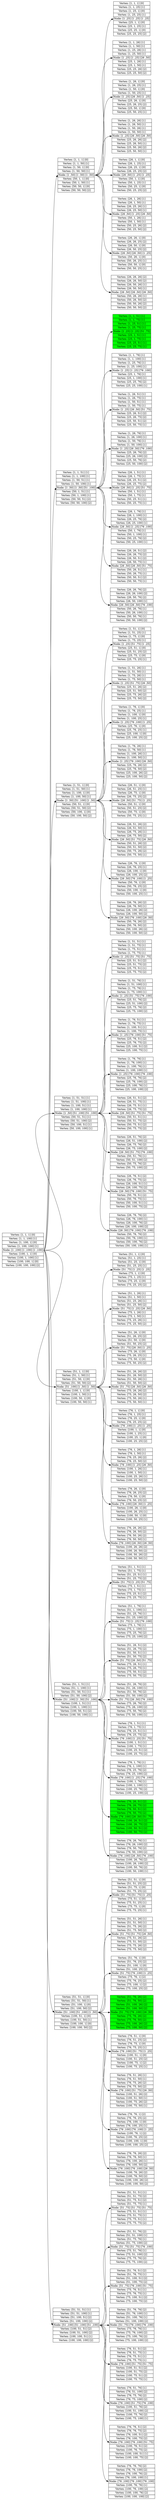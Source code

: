 digraph G
{
	node [shape = none];
	rankdir = LR;
	node0
	[
		label = <<table border="0" cellspacing="0">
			       <tr><td port="port0"  border="1" >Vertex: [1, 1, 1] [0]</td></tr>
			       <tr><td port="port1"  border="1" >Vertex: [1, 1, 100] [1]</td></tr>
			       <tr><td port="port2"  border="1" >Vertex: [1, 100, 1] [0]</td></tr>
			       <tr><td port="port3"  border="1" >Vertex: [1, 100, 100] [1]</td></tr>
			       <tr><td port="port4"  border="1" >Node: [1 ,100] [1 ,100] [1 ,100]</td></tr>
			       <tr><td port="port5"  border="1" >Vertex: [100, 1, 1] [0]</td></tr>
			       <tr><td port="port6"  border="1" >Vertex: [100, 1, 100] [1]</td></tr>
			       <tr><td port="port7"  border="1" >Vertex: [100, 100, 1] [0]</td></tr>
			       <tr><td port="port8"  border="1" >Vertex: [100, 100, 100] [2]</td></tr>
	        </table>>
	]
	node1
	[
		label = <<table border="0" cellspacing="0">
			       <tr><td port="port0"  border="1" >Vertex: [1, 1, 1] [0]</td></tr>
			       <tr><td port="port1"  border="1" >Vertex: [1, 1, 50] [1]</td></tr>
			       <tr><td port="port2"  border="1" >Vertex: [1, 50, 1] [0]</td></tr>
			       <tr><td port="port3"  border="1" >Vertex: [1, 50, 50] [1]</td></tr>
			       <tr><td port="port4"  border="1" >Node: [1 ,50] [1 ,50] [1 ,50]</td></tr>
			       <tr><td port="port5"  border="1" >Vertex: [50, 1, 1] [0]</td></tr>
			       <tr><td port="port6"  border="1" >Vertex: [50, 1, 50] [1]</td></tr>
			       <tr><td port="port7"  border="1" >Vertex: [50, 50, 1] [0]</td></tr>
			       <tr><td port="port8"  border="1" >Vertex: [50, 50, 50] [2]</td></tr>
	        </table>>
	]
	node0:port4 -> node1:port4
	node2
	[
		label = <<table border="0" cellspacing="0">
			       <tr><td port="port0"  border="1" >Vertex: [1, 1, 1] [0]</td></tr>
			       <tr><td port="port1"  border="1" >Vertex: [1, 1, 25] [1]</td></tr>
			       <tr><td port="port2"  border="1" >Vertex: [1, 25, 1] [0]</td></tr>
			       <tr><td port="port3"  border="1" >Vertex: [1, 25, 25] [1]</td></tr>
			       <tr><td port="port4"  border="1" >Node: [1 ,25] [1 ,25] [1 ,25]</td></tr>
			       <tr><td port="port5"  border="1" >Vertex: [25, 1, 1] [0]</td></tr>
			       <tr><td port="port6"  border="1" >Vertex: [25, 1, 25] [1]</td></tr>
			       <tr><td port="port7"  border="1" >Vertex: [25, 25, 1] [0]</td></tr>
			       <tr><td port="port8"  border="1" >Vertex: [25, 25, 25] [2]</td></tr>
	        </table>>
	]
	node1:port4 -> node2:port4
	node3
	[
		label = <<table border="0" cellspacing="0">
			       <tr><td port="port0"  border="1" >Vertex: [1, 1, 26] [1]</td></tr>
			       <tr><td port="port1"  border="1" >Vertex: [1, 1, 50] [1]</td></tr>
			       <tr><td port="port2"  border="1" >Vertex: [1, 25, 26] [1]</td></tr>
			       <tr><td port="port3"  border="1" >Vertex: [1, 25, 50] [1]</td></tr>
			       <tr><td port="port4"  border="1" >Node: [1 ,25] [1 ,25] [26 ,50]</td></tr>
			       <tr><td port="port5"  border="1" >Vertex: [25, 1, 26] [1]</td></tr>
			       <tr><td port="port6"  border="1" >Vertex: [25, 1, 50] [1]</td></tr>
			       <tr><td port="port7"  border="1" >Vertex: [25, 25, 26] [2]</td></tr>
			       <tr><td port="port8"  border="1" >Vertex: [25, 25, 50] [2]</td></tr>
	        </table>>
	]
	node1:port4 -> node3:port4
	node4
	[
		label = <<table border="0" cellspacing="0">
			       <tr><td port="port0"  border="1" >Vertex: [1, 26, 1] [0]</td></tr>
			       <tr><td port="port1"  border="1" >Vertex: [1, 26, 25] [1]</td></tr>
			       <tr><td port="port2"  border="1" >Vertex: [1, 50, 1] [0]</td></tr>
			       <tr><td port="port3"  border="1" >Vertex: [1, 50, 25] [1]</td></tr>
			       <tr><td port="port4"  border="1" >Node: [1 ,25] [26 ,50] [1 ,25]</td></tr>
			       <tr><td port="port5"  border="1" >Vertex: [25, 26, 1] [0]</td></tr>
			       <tr><td port="port6"  border="1" >Vertex: [25, 26, 25] [2]</td></tr>
			       <tr><td port="port7"  border="1" >Vertex: [25, 50, 1] [0]</td></tr>
			       <tr><td port="port8"  border="1" >Vertex: [25, 50, 25] [1]</td></tr>
	        </table>>
	]
	node1:port4 -> node4:port4
	node5
	[
		label = <<table border="0" cellspacing="0">
			       <tr><td port="port0"  border="1" >Vertex: [1, 26, 26] [1]</td></tr>
			       <tr><td port="port1"  border="1" >Vertex: [1, 26, 50] [1]</td></tr>
			       <tr><td port="port2"  border="1" >Vertex: [1, 50, 26] [1]</td></tr>
			       <tr><td port="port3"  border="1" >Vertex: [1, 50, 50] [1]</td></tr>
			       <tr><td port="port4"  border="1" >Node: [1 ,25] [26 ,50] [26 ,50]</td></tr>
			       <tr><td port="port5"  border="1" >Vertex: [25, 26, 26] [2]</td></tr>
			       <tr><td port="port6"  border="1" >Vertex: [25, 26, 50] [1]</td></tr>
			       <tr><td port="port7"  border="1" >Vertex: [25, 50, 26] [2]</td></tr>
			       <tr><td port="port8"  border="1" >Vertex: [25, 50, 50] [1]</td></tr>
	        </table>>
	]
	node1:port4 -> node5:port4
	node6
	[
		label = <<table border="0" cellspacing="0">
			       <tr><td port="port0"  border="1" >Vertex: [26, 1, 1] [0]</td></tr>
			       <tr><td port="port1"  border="1" >Vertex: [26, 1, 25] [1]</td></tr>
			       <tr><td port="port2"  border="1" >Vertex: [26, 25, 1] [0]</td></tr>
			       <tr><td port="port3"  border="1" >Vertex: [26, 25, 25] [2]</td></tr>
			       <tr><td port="port4"  border="1" >Node: [26 ,50] [1 ,25] [1 ,25]</td></tr>
			       <tr><td port="port5"  border="1" >Vertex: [50, 1, 1] [0]</td></tr>
			       <tr><td port="port6"  border="1" >Vertex: [50, 1, 25] [1]</td></tr>
			       <tr><td port="port7"  border="1" >Vertex: [50, 25, 1] [0]</td></tr>
			       <tr><td port="port8"  border="1" >Vertex: [50, 25, 25] [2]</td></tr>
	        </table>>
	]
	node1:port4 -> node6:port4
	node7
	[
		label = <<table border="0" cellspacing="0">
			       <tr><td port="port0"  border="1" >Vertex: [26, 1, 26] [1]</td></tr>
			       <tr><td port="port1"  border="1" >Vertex: [26, 1, 50] [1]</td></tr>
			       <tr><td port="port2"  border="1" >Vertex: [26, 25, 26] [1]</td></tr>
			       <tr><td port="port3"  border="1" >Vertex: [26, 25, 50] [1]</td></tr>
			       <tr><td port="port4"  border="1" >Node: [26 ,50] [1 ,25] [26 ,50]</td></tr>
			       <tr><td port="port5"  border="1" >Vertex: [50, 1, 26] [1]</td></tr>
			       <tr><td port="port6"  border="1" >Vertex: [50, 1, 50] [1]</td></tr>
			       <tr><td port="port7"  border="1" >Vertex: [50, 25, 26] [2]</td></tr>
			       <tr><td port="port8"  border="1" >Vertex: [50, 25, 50] [2]</td></tr>
	        </table>>
	]
	node1:port4 -> node7:port4
	node8
	[
		label = <<table border="0" cellspacing="0">
			       <tr><td port="port0"  border="1" >Vertex: [26, 26, 1] [0]</td></tr>
			       <tr><td port="port1"  border="1" >Vertex: [26, 26, 25] [2]</td></tr>
			       <tr><td port="port2"  border="1" >Vertex: [26, 50, 1] [0]</td></tr>
			       <tr><td port="port3"  border="1" >Vertex: [26, 50, 25] [2]</td></tr>
			       <tr><td port="port4"  border="1" >Node: [26 ,50] [26 ,50] [1 ,25]</td></tr>
			       <tr><td port="port5"  border="1" >Vertex: [50, 26, 1] [0]</td></tr>
			       <tr><td port="port6"  border="1" >Vertex: [50, 26, 25] [1]</td></tr>
			       <tr><td port="port7"  border="1" >Vertex: [50, 50, 1] [0]</td></tr>
			       <tr><td port="port8"  border="1" >Vertex: [50, 50, 25] [1]</td></tr>
	        </table>>
	]
	node1:port4 -> node8:port4
	node9
	[
		label = <<table border="0" cellspacing="0">
			       <tr><td port="port0"  border="1" >Vertex: [26, 26, 26] [2]</td></tr>
			       <tr><td port="port1"  border="1" >Vertex: [26, 26, 50] [2]</td></tr>
			       <tr><td port="port2"  border="1" >Vertex: [26, 50, 26] [1]</td></tr>
			       <tr><td port="port3"  border="1" >Vertex: [26, 50, 50] [1]</td></tr>
			       <tr><td port="port4"  border="1" >Node: [26 ,50] [26 ,50] [26 ,50]</td></tr>
			       <tr><td port="port5"  border="1" >Vertex: [50, 26, 26] [1]</td></tr>
			       <tr><td port="port6"  border="1" >Vertex: [50, 26, 50] [2]</td></tr>
			       <tr><td port="port7"  border="1" >Vertex: [50, 50, 26] [2]</td></tr>
			       <tr><td port="port8"  border="1" >Vertex: [50, 50, 50] [2]</td></tr>
	        </table>>
	]
	node1:port4 -> node9:port4
	node10
	[
		label = <<table border="0" cellspacing="0">
			       <tr><td port="port0"  border="1" >Vertex: [1, 1, 51] [1]</td></tr>
			       <tr><td port="port1"  border="1" >Vertex: [1, 1, 100] [1]</td></tr>
			       <tr><td port="port2"  border="1" >Vertex: [1, 50, 51] [1]</td></tr>
			       <tr><td port="port3"  border="1" >Vertex: [1, 50, 100] [1]</td></tr>
			       <tr><td port="port4"  border="1" >Node: [1 ,50] [1 ,50] [51 ,100]</td></tr>
			       <tr><td port="port5"  border="1" >Vertex: [50, 1, 51] [1]</td></tr>
			       <tr><td port="port6"  border="1" >Vertex: [50, 1, 100] [1]</td></tr>
			       <tr><td port="port7"  border="1" >Vertex: [50, 50, 51] [2]</td></tr>
			       <tr><td port="port8"  border="1" >Vertex: [50, 50, 100] [2]</td></tr>
	        </table>>
	]
	node0:port4 -> node10:port4
	node11
	[
		label = <<table border="0" cellspacing="0">
			       <tr><td port="port0"  border="1" bgcolor="green">Vertex: [1, 1, 51] [1]</td></tr>
			       <tr><td port="port1"  border="1" bgcolor="green">Vertex: [1, 1, 75] [1]</td></tr>
			       <tr><td port="port2"  border="1" bgcolor="green">Vertex: [1, 25, 51] [1]</td></tr>
			       <tr><td port="port3"  border="1" bgcolor="green">Vertex: [1, 25, 75] [1]</td></tr>
			       <tr><td port="port4"  border="1" bgcolor="green">Node: [1 ,25] [1 ,25] [51 ,75]</td></tr>
			       <tr><td port="port5"  border="1" bgcolor="green">Vertex: [25, 1, 51] [1]</td></tr>
			       <tr><td port="port6"  border="1" bgcolor="green">Vertex: [25, 1, 75] [1]</td></tr>
			       <tr><td port="port7"  border="1" bgcolor="green">Vertex: [25, 25, 51] [1]</td></tr>
			       <tr><td port="port8"  border="1" bgcolor="green">Vertex: [25, 25, 75] [1]</td></tr>
	        </table>>
	]
	node10:port4 -> node11:port4
	node12
	[
		label = <<table border="0" cellspacing="0">
			       <tr><td port="port0"  border="1" >Vertex: [1, 1, 76] [1]</td></tr>
			       <tr><td port="port1"  border="1" >Vertex: [1, 1, 100] [1]</td></tr>
			       <tr><td port="port2"  border="1" >Vertex: [1, 25, 76] [1]</td></tr>
			       <tr><td port="port3"  border="1" >Vertex: [1, 25, 100] [1]</td></tr>
			       <tr><td port="port4"  border="1" >Node: [1 ,25] [1 ,25] [76 ,100]</td></tr>
			       <tr><td port="port5"  border="1" >Vertex: [25, 1, 76] [1]</td></tr>
			       <tr><td port="port6"  border="1" >Vertex: [25, 1, 100] [1]</td></tr>
			       <tr><td port="port7"  border="1" >Vertex: [25, 25, 76] [2]</td></tr>
			       <tr><td port="port8"  border="1" >Vertex: [25, 25, 100] [1]</td></tr>
	        </table>>
	]
	node10:port4 -> node12:port4
	node13
	[
		label = <<table border="0" cellspacing="0">
			       <tr><td port="port0"  border="1" >Vertex: [1, 26, 51] [1]</td></tr>
			       <tr><td port="port1"  border="1" >Vertex: [1, 26, 75] [1]</td></tr>
			       <tr><td port="port2"  border="1" >Vertex: [1, 50, 51] [1]</td></tr>
			       <tr><td port="port3"  border="1" >Vertex: [1, 50, 75] [1]</td></tr>
			       <tr><td port="port4"  border="1" >Node: [1 ,25] [26 ,50] [51 ,75]</td></tr>
			       <tr><td port="port5"  border="1" >Vertex: [25, 26, 51] [2]</td></tr>
			       <tr><td port="port6"  border="1" >Vertex: [25, 26, 75] [2]</td></tr>
			       <tr><td port="port7"  border="1" >Vertex: [25, 50, 51] [2]</td></tr>
			       <tr><td port="port8"  border="1" >Vertex: [25, 50, 75] [1]</td></tr>
	        </table>>
	]
	node10:port4 -> node13:port4
	node14
	[
		label = <<table border="0" cellspacing="0">
			       <tr><td port="port0"  border="1" >Vertex: [1, 26, 76] [1]</td></tr>
			       <tr><td port="port1"  border="1" >Vertex: [1, 26, 100] [1]</td></tr>
			       <tr><td port="port2"  border="1" >Vertex: [1, 50, 76] [1]</td></tr>
			       <tr><td port="port3"  border="1" >Vertex: [1, 50, 100] [1]</td></tr>
			       <tr><td port="port4"  border="1" >Node: [1 ,25] [26 ,50] [76 ,100]</td></tr>
			       <tr><td port="port5"  border="1" >Vertex: [25, 26, 76] [2]</td></tr>
			       <tr><td port="port6"  border="1" >Vertex: [25, 26, 100] [2]</td></tr>
			       <tr><td port="port7"  border="1" >Vertex: [25, 50, 76] [2]</td></tr>
			       <tr><td port="port8"  border="1" >Vertex: [25, 50, 100] [2]</td></tr>
	        </table>>
	]
	node10:port4 -> node14:port4
	node15
	[
		label = <<table border="0" cellspacing="0">
			       <tr><td port="port0"  border="1" >Vertex: [26, 1, 51] [1]</td></tr>
			       <tr><td port="port1"  border="1" >Vertex: [26, 1, 75] [1]</td></tr>
			       <tr><td port="port2"  border="1" >Vertex: [26, 25, 51] [2]</td></tr>
			       <tr><td port="port3"  border="1" >Vertex: [26, 25, 75] [2]</td></tr>
			       <tr><td port="port4"  border="1" >Node: [26 ,50] [1 ,25] [51 ,75]</td></tr>
			       <tr><td port="port5"  border="1" >Vertex: [50, 1, 51] [1]</td></tr>
			       <tr><td port="port6"  border="1" >Vertex: [50, 1, 75] [1]</td></tr>
			       <tr><td port="port7"  border="1" >Vertex: [50, 25, 51] [1]</td></tr>
			       <tr><td port="port8"  border="1" >Vertex: [50, 25, 75] [1]</td></tr>
	        </table>>
	]
	node10:port4 -> node15:port4
	node16
	[
		label = <<table border="0" cellspacing="0">
			       <tr><td port="port0"  border="1" >Vertex: [26, 1, 76] [1]</td></tr>
			       <tr><td port="port1"  border="1" >Vertex: [26, 1, 100] [1]</td></tr>
			       <tr><td port="port2"  border="1" >Vertex: [26, 25, 76] [2]</td></tr>
			       <tr><td port="port3"  border="1" >Vertex: [26, 25, 100] [1]</td></tr>
			       <tr><td port="port4"  border="1" >Node: [26 ,50] [1 ,25] [76 ,100]</td></tr>
			       <tr><td port="port5"  border="1" >Vertex: [50, 1, 76] [1]</td></tr>
			       <tr><td port="port6"  border="1" >Vertex: [50, 1, 100] [1]</td></tr>
			       <tr><td port="port7"  border="1" >Vertex: [50, 25, 76] [2]</td></tr>
			       <tr><td port="port8"  border="1" >Vertex: [50, 25, 100] [1]</td></tr>
	        </table>>
	]
	node10:port4 -> node16:port4
	node17
	[
		label = <<table border="0" cellspacing="0">
			       <tr><td port="port0"  border="1" >Vertex: [26, 26, 51] [2]</td></tr>
			       <tr><td port="port1"  border="1" >Vertex: [26, 26, 75] [2]</td></tr>
			       <tr><td port="port2"  border="1" >Vertex: [26, 50, 51] [2]</td></tr>
			       <tr><td port="port3"  border="1" >Vertex: [26, 50, 75] [1]</td></tr>
			       <tr><td port="port4"  border="1" >Node: [26 ,50] [26 ,50] [51 ,75]</td></tr>
			       <tr><td port="port5"  border="1" >Vertex: [50, 26, 51] [1]</td></tr>
			       <tr><td port="port6"  border="1" >Vertex: [50, 26, 75] [1]</td></tr>
			       <tr><td port="port7"  border="1" >Vertex: [50, 50, 51] [2]</td></tr>
			       <tr><td port="port8"  border="1" >Vertex: [50, 50, 75] [1]</td></tr>
	        </table>>
	]
	node10:port4 -> node17:port4
	node18
	[
		label = <<table border="0" cellspacing="0">
			       <tr><td port="port0"  border="1" >Vertex: [26, 26, 76] [2]</td></tr>
			       <tr><td port="port1"  border="1" >Vertex: [26, 26, 100] [2]</td></tr>
			       <tr><td port="port2"  border="1" >Vertex: [26, 50, 76] [2]</td></tr>
			       <tr><td port="port3"  border="1" >Vertex: [26, 50, 100] [1]</td></tr>
			       <tr><td port="port4"  border="1" >Node: [26 ,50] [26 ,50] [76 ,100]</td></tr>
			       <tr><td port="port5"  border="1" >Vertex: [50, 26, 76] [1]</td></tr>
			       <tr><td port="port6"  border="1" >Vertex: [50, 26, 100] [1]</td></tr>
			       <tr><td port="port7"  border="1" >Vertex: [50, 50, 76] [1]</td></tr>
			       <tr><td port="port8"  border="1" >Vertex: [50, 50, 100] [2]</td></tr>
	        </table>>
	]
	node10:port4 -> node18:port4
	node19
	[
		label = <<table border="0" cellspacing="0">
			       <tr><td port="port0"  border="1" >Vertex: [1, 51, 1] [0]</td></tr>
			       <tr><td port="port1"  border="1" >Vertex: [1, 51, 50] [1]</td></tr>
			       <tr><td port="port2"  border="1" >Vertex: [1, 100, 1] [0]</td></tr>
			       <tr><td port="port3"  border="1" >Vertex: [1, 100, 50] [1]</td></tr>
			       <tr><td port="port4"  border="1" >Node: [1 ,50] [51 ,100] [1 ,50]</td></tr>
			       <tr><td port="port5"  border="1" >Vertex: [50, 51, 1] [0]</td></tr>
			       <tr><td port="port6"  border="1" >Vertex: [50, 51, 50] [2]</td></tr>
			       <tr><td port="port7"  border="1" >Vertex: [50, 100, 1] [0]</td></tr>
			       <tr><td port="port8"  border="1" >Vertex: [50, 100, 50] [2]</td></tr>
	        </table>>
	]
	node0:port4 -> node19:port4
	node20
	[
		label = <<table border="0" cellspacing="0">
			       <tr><td port="port0"  border="1" >Vertex: [1, 51, 1] [0]</td></tr>
			       <tr><td port="port1"  border="1" >Vertex: [1, 51, 25] [1]</td></tr>
			       <tr><td port="port2"  border="1" >Vertex: [1, 75, 1] [0]</td></tr>
			       <tr><td port="port3"  border="1" >Vertex: [1, 75, 25] [1]</td></tr>
			       <tr><td port="port4"  border="1" >Node: [1 ,25] [51 ,75] [1 ,25]</td></tr>
			       <tr><td port="port5"  border="1" >Vertex: [25, 51, 1] [0]</td></tr>
			       <tr><td port="port6"  border="1" >Vertex: [25, 51, 25] [2]</td></tr>
			       <tr><td port="port7"  border="1" >Vertex: [25, 75, 1] [0]</td></tr>
			       <tr><td port="port8"  border="1" >Vertex: [25, 75, 25] [1]</td></tr>
	        </table>>
	]
	node19:port4 -> node20:port4
	node21
	[
		label = <<table border="0" cellspacing="0">
			       <tr><td port="port0"  border="1" >Vertex: [1, 51, 26] [1]</td></tr>
			       <tr><td port="port1"  border="1" >Vertex: [1, 51, 50] [1]</td></tr>
			       <tr><td port="port2"  border="1" >Vertex: [1, 75, 26] [1]</td></tr>
			       <tr><td port="port3"  border="1" >Vertex: [1, 75, 50] [1]</td></tr>
			       <tr><td port="port4"  border="1" >Node: [1 ,25] [51 ,75] [26 ,50]</td></tr>
			       <tr><td port="port5"  border="1" >Vertex: [25, 51, 26] [2]</td></tr>
			       <tr><td port="port6"  border="1" >Vertex: [25, 51, 50] [2]</td></tr>
			       <tr><td port="port7"  border="1" >Vertex: [25, 75, 26] [2]</td></tr>
			       <tr><td port="port8"  border="1" >Vertex: [25, 75, 50] [2]</td></tr>
	        </table>>
	]
	node19:port4 -> node21:port4
	node22
	[
		label = <<table border="0" cellspacing="0">
			       <tr><td port="port0"  border="1" >Vertex: [1, 76, 1] [0]</td></tr>
			       <tr><td port="port1"  border="1" >Vertex: [1, 76, 25] [1]</td></tr>
			       <tr><td port="port2"  border="1" >Vertex: [1, 100, 1] [0]</td></tr>
			       <tr><td port="port3"  border="1" >Vertex: [1, 100, 25] [1]</td></tr>
			       <tr><td port="port4"  border="1" >Node: [1 ,25] [76 ,100] [1 ,25]</td></tr>
			       <tr><td port="port5"  border="1" >Vertex: [25, 76, 1] [0]</td></tr>
			       <tr><td port="port6"  border="1" >Vertex: [25, 76, 25] [1]</td></tr>
			       <tr><td port="port7"  border="1" >Vertex: [25, 100, 1] [0]</td></tr>
			       <tr><td port="port8"  border="1" >Vertex: [25, 100, 25] [2]</td></tr>
	        </table>>
	]
	node19:port4 -> node22:port4
	node23
	[
		label = <<table border="0" cellspacing="0">
			       <tr><td port="port0"  border="1" >Vertex: [1, 76, 26] [1]</td></tr>
			       <tr><td port="port1"  border="1" >Vertex: [1, 76, 50] [1]</td></tr>
			       <tr><td port="port2"  border="1" >Vertex: [1, 100, 26] [1]</td></tr>
			       <tr><td port="port3"  border="1" >Vertex: [1, 100, 50] [1]</td></tr>
			       <tr><td port="port4"  border="1" >Node: [1 ,25] [76 ,100] [26 ,50]</td></tr>
			       <tr><td port="port5"  border="1" >Vertex: [25, 76, 26] [2]</td></tr>
			       <tr><td port="port6"  border="1" >Vertex: [25, 76, 50] [2]</td></tr>
			       <tr><td port="port7"  border="1" >Vertex: [25, 100, 26] [2]</td></tr>
			       <tr><td port="port8"  border="1" >Vertex: [25, 100, 50] [2]</td></tr>
	        </table>>
	]
	node19:port4 -> node23:port4
	node24
	[
		label = <<table border="0" cellspacing="0">
			       <tr><td port="port0"  border="1" >Vertex: [26, 51, 1] [0]</td></tr>
			       <tr><td port="port1"  border="1" >Vertex: [26, 51, 25] [1]</td></tr>
			       <tr><td port="port2"  border="1" >Vertex: [26, 75, 1] [0]</td></tr>
			       <tr><td port="port3"  border="1" >Vertex: [26, 75, 25] [2]</td></tr>
			       <tr><td port="port4"  border="1" >Node: [26 ,50] [51 ,75] [1 ,25]</td></tr>
			       <tr><td port="port5"  border="1" >Vertex: [50, 51, 1] [0]</td></tr>
			       <tr><td port="port6"  border="1" >Vertex: [50, 51, 25] [2]</td></tr>
			       <tr><td port="port7"  border="1" >Vertex: [50, 75, 1] [0]</td></tr>
			       <tr><td port="port8"  border="1" >Vertex: [50, 75, 25] [1]</td></tr>
	        </table>>
	]
	node19:port4 -> node24:port4
	node25
	[
		label = <<table border="0" cellspacing="0">
			       <tr><td port="port0"  border="1" >Vertex: [26, 51, 26] [2]</td></tr>
			       <tr><td port="port1"  border="1" >Vertex: [26, 51, 50] [1]</td></tr>
			       <tr><td port="port2"  border="1" >Vertex: [26, 75, 26] [1]</td></tr>
			       <tr><td port="port3"  border="1" >Vertex: [26, 75, 50] [2]</td></tr>
			       <tr><td port="port4"  border="1" >Node: [26 ,50] [51 ,75] [26 ,50]</td></tr>
			       <tr><td port="port5"  border="1" >Vertex: [50, 51, 26] [2]</td></tr>
			       <tr><td port="port6"  border="1" >Vertex: [50, 51, 50] [2]</td></tr>
			       <tr><td port="port7"  border="1" >Vertex: [50, 75, 26] [2]</td></tr>
			       <tr><td port="port8"  border="1" >Vertex: [50, 75, 50] [1]</td></tr>
	        </table>>
	]
	node19:port4 -> node25:port4
	node26
	[
		label = <<table border="0" cellspacing="0">
			       <tr><td port="port0"  border="1" >Vertex: [26, 76, 1] [0]</td></tr>
			       <tr><td port="port1"  border="1" >Vertex: [26, 76, 25] [1]</td></tr>
			       <tr><td port="port2"  border="1" >Vertex: [26, 100, 1] [0]</td></tr>
			       <tr><td port="port3"  border="1" >Vertex: [26, 100, 25] [2]</td></tr>
			       <tr><td port="port4"  border="1" >Node: [26 ,50] [76 ,100] [1 ,25]</td></tr>
			       <tr><td port="port5"  border="1" >Vertex: [50, 76, 1] [0]</td></tr>
			       <tr><td port="port6"  border="1" >Vertex: [50, 76, 25] [2]</td></tr>
			       <tr><td port="port7"  border="1" >Vertex: [50, 100, 1] [0]</td></tr>
			       <tr><td port="port8"  border="1" >Vertex: [50, 100, 25] [1]</td></tr>
	        </table>>
	]
	node19:port4 -> node26:port4
	node27
	[
		label = <<table border="0" cellspacing="0">
			       <tr><td port="port0"  border="1" >Vertex: [26, 76, 26] [2]</td></tr>
			       <tr><td port="port1"  border="1" >Vertex: [26, 76, 50] [1]</td></tr>
			       <tr><td port="port2"  border="1" >Vertex: [26, 100, 26] [2]</td></tr>
			       <tr><td port="port3"  border="1" >Vertex: [26, 100, 50] [2]</td></tr>
			       <tr><td port="port4"  border="1" >Node: [26 ,50] [76 ,100] [26 ,50]</td></tr>
			       <tr><td port="port5"  border="1" >Vertex: [50, 76, 26] [2]</td></tr>
			       <tr><td port="port6"  border="1" >Vertex: [50, 76, 50] [2]</td></tr>
			       <tr><td port="port7"  border="1" >Vertex: [50, 100, 26] [2]</td></tr>
			       <tr><td port="port8"  border="1" >Vertex: [50, 100, 50] [2]</td></tr>
	        </table>>
	]
	node19:port4 -> node27:port4
	node28
	[
		label = <<table border="0" cellspacing="0">
			       <tr><td port="port0"  border="1" >Vertex: [1, 51, 51] [1]</td></tr>
			       <tr><td port="port1"  border="1" >Vertex: [1, 51, 100] [1]</td></tr>
			       <tr><td port="port2"  border="1" >Vertex: [1, 100, 51] [1]</td></tr>
			       <tr><td port="port3"  border="1" >Vertex: [1, 100, 100] [1]</td></tr>
			       <tr><td port="port4"  border="1" >Node: [1 ,50] [51 ,100] [51 ,100]</td></tr>
			       <tr><td port="port5"  border="1" >Vertex: [50, 51, 51] [1]</td></tr>
			       <tr><td port="port6"  border="1" >Vertex: [50, 51, 100] [2]</td></tr>
			       <tr><td port="port7"  border="1" >Vertex: [50, 100, 51] [1]</td></tr>
			       <tr><td port="port8"  border="1" >Vertex: [50, 100, 100] [1]</td></tr>
	        </table>>
	]
	node0:port4 -> node28:port4
	node29
	[
		label = <<table border="0" cellspacing="0">
			       <tr><td port="port0"  border="1" >Vertex: [1, 51, 51] [1]</td></tr>
			       <tr><td port="port1"  border="1" >Vertex: [1, 51, 75] [1]</td></tr>
			       <tr><td port="port2"  border="1" >Vertex: [1, 75, 51] [1]</td></tr>
			       <tr><td port="port3"  border="1" >Vertex: [1, 75, 75] [1]</td></tr>
			       <tr><td port="port4"  border="1" >Node: [1 ,25] [51 ,75] [51 ,75]</td></tr>
			       <tr><td port="port5"  border="1" >Vertex: [25, 51, 51] [2]</td></tr>
			       <tr><td port="port6"  border="1" >Vertex: [25, 51, 75] [2]</td></tr>
			       <tr><td port="port7"  border="1" >Vertex: [25, 75, 51] [1]</td></tr>
			       <tr><td port="port8"  border="1" >Vertex: [25, 75, 75] [2]</td></tr>
	        </table>>
	]
	node28:port4 -> node29:port4
	node30
	[
		label = <<table border="0" cellspacing="0">
			       <tr><td port="port0"  border="1" >Vertex: [1, 51, 76] [1]</td></tr>
			       <tr><td port="port1"  border="1" >Vertex: [1, 51, 100] [1]</td></tr>
			       <tr><td port="port2"  border="1" >Vertex: [1, 75, 76] [1]</td></tr>
			       <tr><td port="port3"  border="1" >Vertex: [1, 75, 100] [1]</td></tr>
			       <tr><td port="port4"  border="1" >Node: [1 ,25] [51 ,75] [76 ,100]</td></tr>
			       <tr><td port="port5"  border="1" >Vertex: [25, 51, 76] [2]</td></tr>
			       <tr><td port="port6"  border="1" >Vertex: [25, 51, 100] [2]</td></tr>
			       <tr><td port="port7"  border="1" >Vertex: [25, 75, 76] [2]</td></tr>
			       <tr><td port="port8"  border="1" >Vertex: [25, 75, 100] [2]</td></tr>
	        </table>>
	]
	node28:port4 -> node30:port4
	node31
	[
		label = <<table border="0" cellspacing="0">
			       <tr><td port="port0"  border="1" >Vertex: [1, 76, 51] [1]</td></tr>
			       <tr><td port="port1"  border="1" >Vertex: [1, 76, 75] [1]</td></tr>
			       <tr><td port="port2"  border="1" >Vertex: [1, 100, 51] [1]</td></tr>
			       <tr><td port="port3"  border="1" >Vertex: [1, 100, 75] [1]</td></tr>
			       <tr><td port="port4"  border="1" >Node: [1 ,25] [76 ,100] [51 ,75]</td></tr>
			       <tr><td port="port5"  border="1" >Vertex: [25, 76, 51] [2]</td></tr>
			       <tr><td port="port6"  border="1" >Vertex: [25, 76, 75] [2]</td></tr>
			       <tr><td port="port7"  border="1" >Vertex: [25, 100, 51] [2]</td></tr>
			       <tr><td port="port8"  border="1" >Vertex: [25, 100, 75] [1]</td></tr>
	        </table>>
	]
	node28:port4 -> node31:port4
	node32
	[
		label = <<table border="0" cellspacing="0">
			       <tr><td port="port0"  border="1" >Vertex: [1, 76, 76] [1]</td></tr>
			       <tr><td port="port1"  border="1" >Vertex: [1, 76, 100] [1]</td></tr>
			       <tr><td port="port2"  border="1" >Vertex: [1, 100, 76] [1]</td></tr>
			       <tr><td port="port3"  border="1" >Vertex: [1, 100, 100] [1]</td></tr>
			       <tr><td port="port4"  border="1" >Node: [1 ,25] [76 ,100] [76 ,100]</td></tr>
			       <tr><td port="port5"  border="1" >Vertex: [25, 76, 76] [2]</td></tr>
			       <tr><td port="port6"  border="1" >Vertex: [25, 76, 100] [2]</td></tr>
			       <tr><td port="port7"  border="1" >Vertex: [25, 100, 76] [1]</td></tr>
			       <tr><td port="port8"  border="1" >Vertex: [25, 100, 100] [2]</td></tr>
	        </table>>
	]
	node28:port4 -> node32:port4
	node33
	[
		label = <<table border="0" cellspacing="0">
			       <tr><td port="port0"  border="1" >Vertex: [26, 51, 51] [2]</td></tr>
			       <tr><td port="port1"  border="1" >Vertex: [26, 51, 75] [1]</td></tr>
			       <tr><td port="port2"  border="1" >Vertex: [26, 75, 51] [1]</td></tr>
			       <tr><td port="port3"  border="1" >Vertex: [26, 75, 75] [2]</td></tr>
			       <tr><td port="port4"  border="1" >Node: [26 ,50] [51 ,75] [51 ,75]</td></tr>
			       <tr><td port="port5"  border="1" >Vertex: [50, 51, 51] [1]</td></tr>
			       <tr><td port="port6"  border="1" >Vertex: [50, 51, 75] [2]</td></tr>
			       <tr><td port="port7"  border="1" >Vertex: [50, 75, 51] [2]</td></tr>
			       <tr><td port="port8"  border="1" >Vertex: [50, 75, 75] [2]</td></tr>
	        </table>>
	]
	node28:port4 -> node33:port4
	node34
	[
		label = <<table border="0" cellspacing="0">
			       <tr><td port="port0"  border="1" >Vertex: [26, 51, 76] [2]</td></tr>
			       <tr><td port="port1"  border="1" >Vertex: [26, 51, 100] [2]</td></tr>
			       <tr><td port="port2"  border="1" >Vertex: [26, 75, 76] [2]</td></tr>
			       <tr><td port="port3"  border="1" >Vertex: [26, 75, 100] [2]</td></tr>
			       <tr><td port="port4"  border="1" >Node: [26 ,50] [51 ,75] [76 ,100]</td></tr>
			       <tr><td port="port5"  border="1" >Vertex: [50, 51, 76] [1]</td></tr>
			       <tr><td port="port6"  border="1" >Vertex: [50, 51, 100] [2]</td></tr>
			       <tr><td port="port7"  border="1" >Vertex: [50, 75, 76] [2]</td></tr>
			       <tr><td port="port8"  border="1" >Vertex: [50, 75, 100] [2]</td></tr>
	        </table>>
	]
	node28:port4 -> node34:port4
	node35
	[
		label = <<table border="0" cellspacing="0">
			       <tr><td port="port0"  border="1" >Vertex: [26, 76, 51] [2]</td></tr>
			       <tr><td port="port1"  border="1" >Vertex: [26, 76, 75] [2]</td></tr>
			       <tr><td port="port2"  border="1" >Vertex: [26, 100, 51] [1]</td></tr>
			       <tr><td port="port3"  border="1" >Vertex: [26, 100, 75] [2]</td></tr>
			       <tr><td port="port4"  border="1" >Node: [26 ,50] [76 ,100] [51 ,75]</td></tr>
			       <tr><td port="port5"  border="1" >Vertex: [50, 76, 51] [2]</td></tr>
			       <tr><td port="port6"  border="1" >Vertex: [50, 76, 75] [1]</td></tr>
			       <tr><td port="port7"  border="1" >Vertex: [50, 100, 51] [1]</td></tr>
			       <tr><td port="port8"  border="1" >Vertex: [50, 100, 75] [2]</td></tr>
	        </table>>
	]
	node28:port4 -> node35:port4
	node36
	[
		label = <<table border="0" cellspacing="0">
			       <tr><td port="port0"  border="1" >Vertex: [26, 76, 76] [2]</td></tr>
			       <tr><td port="port1"  border="1" >Vertex: [26, 76, 100] [1]</td></tr>
			       <tr><td port="port2"  border="1" >Vertex: [26, 100, 76] [2]</td></tr>
			       <tr><td port="port3"  border="1" >Vertex: [26, 100, 100] [2]</td></tr>
			       <tr><td port="port4"  border="1" >Node: [26 ,50] [76 ,100] [76 ,100]</td></tr>
			       <tr><td port="port5"  border="1" >Vertex: [50, 76, 76] [2]</td></tr>
			       <tr><td port="port6"  border="1" >Vertex: [50, 76, 100] [1]</td></tr>
			       <tr><td port="port7"  border="1" >Vertex: [50, 100, 76] [2]</td></tr>
			       <tr><td port="port8"  border="1" >Vertex: [50, 100, 100] [1]</td></tr>
	        </table>>
	]
	node28:port4 -> node36:port4
	node37
	[
		label = <<table border="0" cellspacing="0">
			       <tr><td port="port0"  border="1" >Vertex: [51, 1, 1] [0]</td></tr>
			       <tr><td port="port1"  border="1" >Vertex: [51, 1, 50] [1]</td></tr>
			       <tr><td port="port2"  border="1" >Vertex: [51, 50, 1] [0]</td></tr>
			       <tr><td port="port3"  border="1" >Vertex: [51, 50, 50] [2]</td></tr>
			       <tr><td port="port4"  border="1" >Node: [51 ,100] [1 ,50] [1 ,50]</td></tr>
			       <tr><td port="port5"  border="1" >Vertex: [100, 1, 1] [0]</td></tr>
			       <tr><td port="port6"  border="1" >Vertex: [100, 1, 50] [1]</td></tr>
			       <tr><td port="port7"  border="1" >Vertex: [100, 50, 1] [0]</td></tr>
			       <tr><td port="port8"  border="1" >Vertex: [100, 50, 50] [1]</td></tr>
	        </table>>
	]
	node0:port4 -> node37:port4
	node38
	[
		label = <<table border="0" cellspacing="0">
			       <tr><td port="port0"  border="1" >Vertex: [51, 1, 1] [0]</td></tr>
			       <tr><td port="port1"  border="1" >Vertex: [51, 1, 25] [1]</td></tr>
			       <tr><td port="port2"  border="1" >Vertex: [51, 25, 1] [0]</td></tr>
			       <tr><td port="port3"  border="1" >Vertex: [51, 25, 25] [1]</td></tr>
			       <tr><td port="port4"  border="1" >Node: [51 ,75] [1 ,25] [1 ,25]</td></tr>
			       <tr><td port="port5"  border="1" >Vertex: [75, 1, 1] [0]</td></tr>
			       <tr><td port="port6"  border="1" >Vertex: [75, 1, 25] [1]</td></tr>
			       <tr><td port="port7"  border="1" >Vertex: [75, 25, 1] [0]</td></tr>
			       <tr><td port="port8"  border="1" >Vertex: [75, 25, 25] [2]</td></tr>
	        </table>>
	]
	node37:port4 -> node38:port4
	node39
	[
		label = <<table border="0" cellspacing="0">
			       <tr><td port="port0"  border="1" >Vertex: [51, 1, 26] [1]</td></tr>
			       <tr><td port="port1"  border="1" >Vertex: [51, 1, 50] [1]</td></tr>
			       <tr><td port="port2"  border="1" >Vertex: [51, 25, 26] [1]</td></tr>
			       <tr><td port="port3"  border="1" >Vertex: [51, 25, 50] [2]</td></tr>
			       <tr><td port="port4"  border="1" >Node: [51 ,75] [1 ,25] [26 ,50]</td></tr>
			       <tr><td port="port5"  border="1" >Vertex: [75, 1, 26] [1]</td></tr>
			       <tr><td port="port6"  border="1" >Vertex: [75, 1, 50] [1]</td></tr>
			       <tr><td port="port7"  border="1" >Vertex: [75, 25, 26] [1]</td></tr>
			       <tr><td port="port8"  border="1" >Vertex: [75, 25, 50] [2]</td></tr>
	        </table>>
	]
	node37:port4 -> node39:port4
	node40
	[
		label = <<table border="0" cellspacing="0">
			       <tr><td port="port0"  border="1" >Vertex: [51, 26, 1] [0]</td></tr>
			       <tr><td port="port1"  border="1" >Vertex: [51, 26, 25] [2]</td></tr>
			       <tr><td port="port2"  border="1" >Vertex: [51, 50, 1] [0]</td></tr>
			       <tr><td port="port3"  border="1" >Vertex: [51, 50, 25] [2]</td></tr>
			       <tr><td port="port4"  border="1" >Node: [51 ,75] [26 ,50] [1 ,25]</td></tr>
			       <tr><td port="port5"  border="1" >Vertex: [75, 26, 1] [0]</td></tr>
			       <tr><td port="port6"  border="1" >Vertex: [75, 26, 25] [1]</td></tr>
			       <tr><td port="port7"  border="1" >Vertex: [75, 50, 1] [0]</td></tr>
			       <tr><td port="port8"  border="1" >Vertex: [75, 50, 25] [2]</td></tr>
	        </table>>
	]
	node37:port4 -> node40:port4
	node41
	[
		label = <<table border="0" cellspacing="0">
			       <tr><td port="port0"  border="1" >Vertex: [51, 26, 26] [2]</td></tr>
			       <tr><td port="port1"  border="1" >Vertex: [51, 26, 50] [2]</td></tr>
			       <tr><td port="port2"  border="1" >Vertex: [51, 50, 26] [1]</td></tr>
			       <tr><td port="port3"  border="1" >Vertex: [51, 50, 50] [2]</td></tr>
			       <tr><td port="port4"  border="1" >Node: [51 ,75] [26 ,50] [26 ,50]</td></tr>
			       <tr><td port="port5"  border="1" >Vertex: [75, 26, 26] [2]</td></tr>
			       <tr><td port="port6"  border="1" >Vertex: [75, 26, 50] [2]</td></tr>
			       <tr><td port="port7"  border="1" >Vertex: [75, 50, 26] [1]</td></tr>
			       <tr><td port="port8"  border="1" >Vertex: [75, 50, 50] [1]</td></tr>
	        </table>>
	]
	node37:port4 -> node41:port4
	node42
	[
		label = <<table border="0" cellspacing="0">
			       <tr><td port="port0"  border="1" >Vertex: [76, 1, 1] [0]</td></tr>
			       <tr><td port="port1"  border="1" >Vertex: [76, 1, 25] [1]</td></tr>
			       <tr><td port="port2"  border="1" >Vertex: [76, 25, 1] [0]</td></tr>
			       <tr><td port="port3"  border="1" >Vertex: [76, 25, 25] [2]</td></tr>
			       <tr><td port="port4"  border="1" >Node: [76 ,100] [1 ,25] [1 ,25]</td></tr>
			       <tr><td port="port5"  border="1" >Vertex: [100, 1, 1] [0]</td></tr>
			       <tr><td port="port6"  border="1" >Vertex: [100, 1, 25] [1]</td></tr>
			       <tr><td port="port7"  border="1" >Vertex: [100, 25, 1] [0]</td></tr>
			       <tr><td port="port8"  border="1" >Vertex: [100, 25, 25] [2]</td></tr>
	        </table>>
	]
	node37:port4 -> node42:port4
	node43
	[
		label = <<table border="0" cellspacing="0">
			       <tr><td port="port0"  border="1" >Vertex: [76, 1, 26] [1]</td></tr>
			       <tr><td port="port1"  border="1" >Vertex: [76, 1, 50] [1]</td></tr>
			       <tr><td port="port2"  border="1" >Vertex: [76, 25, 26] [2]</td></tr>
			       <tr><td port="port3"  border="1" >Vertex: [76, 25, 50] [2]</td></tr>
			       <tr><td port="port4"  border="1" >Node: [76 ,100] [1 ,25] [26 ,50]</td></tr>
			       <tr><td port="port5"  border="1" >Vertex: [100, 1, 26] [1]</td></tr>
			       <tr><td port="port6"  border="1" >Vertex: [100, 1, 50] [1]</td></tr>
			       <tr><td port="port7"  border="1" >Vertex: [100, 25, 26] [1]</td></tr>
			       <tr><td port="port8"  border="1" >Vertex: [100, 25, 50] [2]</td></tr>
	        </table>>
	]
	node37:port4 -> node43:port4
	node44
	[
		label = <<table border="0" cellspacing="0">
			       <tr><td port="port0"  border="1" >Vertex: [76, 26, 1] [0]</td></tr>
			       <tr><td port="port1"  border="1" >Vertex: [76, 26, 25] [2]</td></tr>
			       <tr><td port="port2"  border="1" >Vertex: [76, 50, 1] [0]</td></tr>
			       <tr><td port="port3"  border="1" >Vertex: [76, 50, 25] [2]</td></tr>
			       <tr><td port="port4"  border="1" >Node: [76 ,100] [26 ,50] [1 ,25]</td></tr>
			       <tr><td port="port5"  border="1" >Vertex: [100, 26, 1] [0]</td></tr>
			       <tr><td port="port6"  border="1" >Vertex: [100, 26, 25] [1]</td></tr>
			       <tr><td port="port7"  border="1" >Vertex: [100, 50, 1] [0]</td></tr>
			       <tr><td port="port8"  border="1" >Vertex: [100, 50, 25] [1]</td></tr>
	        </table>>
	]
	node37:port4 -> node44:port4
	node45
	[
		label = <<table border="0" cellspacing="0">
			       <tr><td port="port0"  border="1" >Vertex: [76, 26, 26] [2]</td></tr>
			       <tr><td port="port1"  border="1" >Vertex: [76, 26, 50] [2]</td></tr>
			       <tr><td port="port2"  border="1" >Vertex: [76, 50, 26] [2]</td></tr>
			       <tr><td port="port3"  border="1" >Vertex: [76, 50, 50] [1]</td></tr>
			       <tr><td port="port4"  border="1" >Node: [76 ,100] [26 ,50] [26 ,50]</td></tr>
			       <tr><td port="port5"  border="1" >Vertex: [100, 26, 26] [2]</td></tr>
			       <tr><td port="port6"  border="1" >Vertex: [100, 26, 50] [2]</td></tr>
			       <tr><td port="port7"  border="1" >Vertex: [100, 50, 26] [2]</td></tr>
			       <tr><td port="port8"  border="1" >Vertex: [100, 50, 50] [1]</td></tr>
	        </table>>
	]
	node37:port4 -> node45:port4
	node46
	[
		label = <<table border="0" cellspacing="0">
			       <tr><td port="port0"  border="1" >Vertex: [51, 1, 51] [1]</td></tr>
			       <tr><td port="port1"  border="1" >Vertex: [51, 1, 100] [1]</td></tr>
			       <tr><td port="port2"  border="1" >Vertex: [51, 50, 51] [1]</td></tr>
			       <tr><td port="port3"  border="1" >Vertex: [51, 50, 100] [2]</td></tr>
			       <tr><td port="port4"  border="1" >Node: [51 ,100] [1 ,50] [51 ,100]</td></tr>
			       <tr><td port="port5"  border="1" >Vertex: [100, 1, 51] [1]</td></tr>
			       <tr><td port="port6"  border="1" >Vertex: [100, 1, 100] [1]</td></tr>
			       <tr><td port="port7"  border="1" >Vertex: [100, 50, 51] [2]</td></tr>
			       <tr><td port="port8"  border="1" >Vertex: [100, 50, 100] [1]</td></tr>
	        </table>>
	]
	node0:port4 -> node46:port4
	node47
	[
		label = <<table border="0" cellspacing="0">
			       <tr><td port="port0"  border="1" >Vertex: [51, 1, 51] [1]</td></tr>
			       <tr><td port="port1"  border="1" >Vertex: [51, 1, 75] [1]</td></tr>
			       <tr><td port="port2"  border="1" >Vertex: [51, 25, 51] [1]</td></tr>
			       <tr><td port="port3"  border="1" >Vertex: [51, 25, 75] [2]</td></tr>
			       <tr><td port="port4"  border="1" >Node: [51 ,75] [1 ,25] [51 ,75]</td></tr>
			       <tr><td port="port5"  border="1" >Vertex: [75, 1, 51] [1]</td></tr>
			       <tr><td port="port6"  border="1" >Vertex: [75, 1, 75] [1]</td></tr>
			       <tr><td port="port7"  border="1" >Vertex: [75, 25, 51] [2]</td></tr>
			       <tr><td port="port8"  border="1" >Vertex: [75, 25, 75] [1]</td></tr>
	        </table>>
	]
	node46:port4 -> node47:port4
	node48
	[
		label = <<table border="0" cellspacing="0">
			       <tr><td port="port0"  border="1" >Vertex: [51, 1, 76] [1]</td></tr>
			       <tr><td port="port1"  border="1" >Vertex: [51, 1, 100] [1]</td></tr>
			       <tr><td port="port2"  border="1" >Vertex: [51, 25, 76] [1]</td></tr>
			       <tr><td port="port3"  border="1" >Vertex: [51, 25, 100] [2]</td></tr>
			       <tr><td port="port4"  border="1" >Node: [51 ,75] [1 ,25] [76 ,100]</td></tr>
			       <tr><td port="port5"  border="1" >Vertex: [75, 1, 76] [1]</td></tr>
			       <tr><td port="port6"  border="1" >Vertex: [75, 1, 100] [1]</td></tr>
			       <tr><td port="port7"  border="1" >Vertex: [75, 25, 76] [2]</td></tr>
			       <tr><td port="port8"  border="1" >Vertex: [75, 25, 100] [2]</td></tr>
	        </table>>
	]
	node46:port4 -> node48:port4
	node49
	[
		label = <<table border="0" cellspacing="0">
			       <tr><td port="port0"  border="1" >Vertex: [51, 26, 51] [2]</td></tr>
			       <tr><td port="port1"  border="1" >Vertex: [51, 26, 75] [2]</td></tr>
			       <tr><td port="port2"  border="1" >Vertex: [51, 50, 51] [1]</td></tr>
			       <tr><td port="port3"  border="1" >Vertex: [51, 50, 75] [2]</td></tr>
			       <tr><td port="port4"  border="1" >Node: [51 ,75] [26 ,50] [51 ,75]</td></tr>
			       <tr><td port="port5"  border="1" >Vertex: [75, 26, 51] [1]</td></tr>
			       <tr><td port="port6"  border="1" >Vertex: [75, 26, 75] [1]</td></tr>
			       <tr><td port="port7"  border="1" >Vertex: [75, 50, 51] [2]</td></tr>
			       <tr><td port="port8"  border="1" >Vertex: [75, 50, 75] [2]</td></tr>
	        </table>>
	]
	node46:port4 -> node49:port4
	node50
	[
		label = <<table border="0" cellspacing="0">
			       <tr><td port="port0"  border="1" >Vertex: [51, 26, 76] [2]</td></tr>
			       <tr><td port="port1"  border="1" >Vertex: [51, 26, 100] [1]</td></tr>
			       <tr><td port="port2"  border="1" >Vertex: [51, 50, 76] [2]</td></tr>
			       <tr><td port="port3"  border="1" >Vertex: [51, 50, 100] [2]</td></tr>
			       <tr><td port="port4"  border="1" >Node: [51 ,75] [26 ,50] [76 ,100]</td></tr>
			       <tr><td port="port5"  border="1" >Vertex: [75, 26, 76] [2]</td></tr>
			       <tr><td port="port6"  border="1" >Vertex: [75, 26, 100] [2]</td></tr>
			       <tr><td port="port7"  border="1" >Vertex: [75, 50, 76] [2]</td></tr>
			       <tr><td port="port8"  border="1" >Vertex: [75, 50, 100] [1]</td></tr>
	        </table>>
	]
	node46:port4 -> node50:port4
	node51
	[
		label = <<table border="0" cellspacing="0">
			       <tr><td port="port0"  border="1" >Vertex: [76, 1, 51] [1]</td></tr>
			       <tr><td port="port1"  border="1" >Vertex: [76, 1, 75] [1]</td></tr>
			       <tr><td port="port2"  border="1" >Vertex: [76, 25, 51] [1]</td></tr>
			       <tr><td port="port3"  border="1" >Vertex: [76, 25, 75] [2]</td></tr>
			       <tr><td port="port4"  border="1" >Node: [76 ,100] [1 ,25] [51 ,75]</td></tr>
			       <tr><td port="port5"  border="1" >Vertex: [100, 1, 51] [1]</td></tr>
			       <tr><td port="port6"  border="1" >Vertex: [100, 1, 75] [1]</td></tr>
			       <tr><td port="port7"  border="1" >Vertex: [100, 25, 51] [2]</td></tr>
			       <tr><td port="port8"  border="1" >Vertex: [100, 25, 75] [2]</td></tr>
	        </table>>
	]
	node46:port4 -> node51:port4
	node52
	[
		label = <<table border="0" cellspacing="0">
			       <tr><td port="port0"  border="1" >Vertex: [76, 1, 76] [1]</td></tr>
			       <tr><td port="port1"  border="1" >Vertex: [76, 1, 100] [1]</td></tr>
			       <tr><td port="port2"  border="1" >Vertex: [76, 25, 76] [2]</td></tr>
			       <tr><td port="port3"  border="1" >Vertex: [76, 25, 100] [2]</td></tr>
			       <tr><td port="port4"  border="1" >Node: [76 ,100] [1 ,25] [76 ,100]</td></tr>
			       <tr><td port="port5"  border="1" >Vertex: [100, 1, 76] [1]</td></tr>
			       <tr><td port="port6"  border="1" >Vertex: [100, 1, 100] [1]</td></tr>
			       <tr><td port="port7"  border="1" >Vertex: [100, 25, 76] [2]</td></tr>
			       <tr><td port="port8"  border="1" >Vertex: [100, 25, 100] [2]</td></tr>
	        </table>>
	]
	node46:port4 -> node52:port4
	node53
	[
		label = <<table border="0" cellspacing="0">
			       <tr><td port="port0"  border="1" bgcolor="green">Vertex: [76, 26, 51] [2]</td></tr>
			       <tr><td port="port1"  border="1" bgcolor="green">Vertex: [76, 26, 75] [2]</td></tr>
			       <tr><td port="port2"  border="1" bgcolor="green">Vertex: [76, 50, 51] [2]</td></tr>
			       <tr><td port="port3"  border="1" bgcolor="green">Vertex: [76, 50, 75] [2]</td></tr>
			       <tr><td port="port4"  border="1" bgcolor="green">Node: [76 ,100] [26 ,50] [51 ,75]</td></tr>
			       <tr><td port="port5"  border="1" bgcolor="green">Vertex: [100, 26, 51] [2]</td></tr>
			       <tr><td port="port6"  border="1" bgcolor="green">Vertex: [100, 26, 75] [2]</td></tr>
			       <tr><td port="port7"  border="1" bgcolor="green">Vertex: [100, 50, 51] [2]</td></tr>
			       <tr><td port="port8"  border="1" bgcolor="green">Vertex: [100, 50, 75] [2]</td></tr>
	        </table>>
	]
	node46:port4 -> node53:port4
	node54
	[
		label = <<table border="0" cellspacing="0">
			       <tr><td port="port0"  border="1" >Vertex: [76, 26, 76] [1]</td></tr>
			       <tr><td port="port1"  border="1" >Vertex: [76, 26, 100] [2]</td></tr>
			       <tr><td port="port2"  border="1" >Vertex: [76, 50, 76] [2]</td></tr>
			       <tr><td port="port3"  border="1" >Vertex: [76, 50, 100] [2]</td></tr>
			       <tr><td port="port4"  border="1" >Node: [76 ,100] [26 ,50] [76 ,100]</td></tr>
			       <tr><td port="port5"  border="1" >Vertex: [100, 26, 76] [2]</td></tr>
			       <tr><td port="port6"  border="1" >Vertex: [100, 26, 100] [2]</td></tr>
			       <tr><td port="port7"  border="1" >Vertex: [100, 50, 76] [2]</td></tr>
			       <tr><td port="port8"  border="1" >Vertex: [100, 50, 100] [1]</td></tr>
	        </table>>
	]
	node46:port4 -> node54:port4
	node55
	[
		label = <<table border="0" cellspacing="0">
			       <tr><td port="port0"  border="1" >Vertex: [51, 51, 1] [0]</td></tr>
			       <tr><td port="port1"  border="1" >Vertex: [51, 51, 50] [1]</td></tr>
			       <tr><td port="port2"  border="1" >Vertex: [51, 100, 1] [0]</td></tr>
			       <tr><td port="port3"  border="1" >Vertex: [51, 100, 50] [2]</td></tr>
			       <tr><td port="port4"  border="1" >Node: [51 ,100] [51 ,100] [1 ,50]</td></tr>
			       <tr><td port="port5"  border="1" >Vertex: [100, 51, 1] [0]</td></tr>
			       <tr><td port="port6"  border="1" >Vertex: [100, 51, 50] [1]</td></tr>
			       <tr><td port="port7"  border="1" >Vertex: [100, 100, 1] [0]</td></tr>
			       <tr><td port="port8"  border="1" >Vertex: [100, 100, 50] [2]</td></tr>
	        </table>>
	]
	node0:port4 -> node55:port4
	node56
	[
		label = <<table border="0" cellspacing="0">
			       <tr><td port="port0"  border="1" >Vertex: [51, 51, 1] [0]</td></tr>
			       <tr><td port="port1"  border="1" >Vertex: [51, 51, 25] [2]</td></tr>
			       <tr><td port="port2"  border="1" >Vertex: [51, 75, 1] [0]</td></tr>
			       <tr><td port="port3"  border="1" >Vertex: [51, 75, 25] [2]</td></tr>
			       <tr><td port="port4"  border="1" >Node: [51 ,75] [51 ,75] [1 ,25]</td></tr>
			       <tr><td port="port5"  border="1" >Vertex: [75, 51, 1] [0]</td></tr>
			       <tr><td port="port6"  border="1" >Vertex: [75, 51, 25] [1]</td></tr>
			       <tr><td port="port7"  border="1" >Vertex: [75, 75, 1] [0]</td></tr>
			       <tr><td port="port8"  border="1" >Vertex: [75, 75, 25] [1]</td></tr>
	        </table>>
	]
	node55:port4 -> node56:port4
	node57
	[
		label = <<table border="0" cellspacing="0">
			       <tr><td port="port0"  border="1" >Vertex: [51, 51, 26] [1]</td></tr>
			       <tr><td port="port1"  border="1" >Vertex: [51, 51, 50] [1]</td></tr>
			       <tr><td port="port2"  border="1" >Vertex: [51, 75, 26] [2]</td></tr>
			       <tr><td port="port3"  border="1" >Vertex: [51, 75, 50] [2]</td></tr>
			       <tr><td port="port4"  border="1" >Node: [51 ,75] [51 ,75] [26 ,50]</td></tr>
			       <tr><td port="port5"  border="1" >Vertex: [75, 51, 26] [2]</td></tr>
			       <tr><td port="port6"  border="1" >Vertex: [75, 51, 50] [2]</td></tr>
			       <tr><td port="port7"  border="1" >Vertex: [75, 75, 26] [2]</td></tr>
			       <tr><td port="port8"  border="1" >Vertex: [75, 75, 50] [2]</td></tr>
	        </table>>
	]
	node55:port4 -> node57:port4
	node58
	[
		label = <<table border="0" cellspacing="0">
			       <tr><td port="port0"  border="1" >Vertex: [51, 76, 1] [0]</td></tr>
			       <tr><td port="port1"  border="1" >Vertex: [51, 76, 25] [2]</td></tr>
			       <tr><td port="port2"  border="1" >Vertex: [51, 100, 1] [0]</td></tr>
			       <tr><td port="port3"  border="1" >Vertex: [51, 100, 25] [2]</td></tr>
			       <tr><td port="port4"  border="1" >Node: [51 ,75] [76 ,100] [1 ,25]</td></tr>
			       <tr><td port="port5"  border="1" >Vertex: [75, 76, 1] [2]</td></tr>
			       <tr><td port="port6"  border="1" >Vertex: [75, 76, 25] [2]</td></tr>
			       <tr><td port="port7"  border="1" >Vertex: [75, 100, 1] [2]</td></tr>
			       <tr><td port="port8"  border="1" >Vertex: [75, 100, 25] [2]</td></tr>
	        </table>>
	]
	node55:port4 -> node58:port4
	node59
	[
		label = <<table border="0" cellspacing="0">
			       <tr><td port="port0"  border="1" bgcolor="green">Vertex: [51, 76, 26] [2]</td></tr>
			       <tr><td port="port1"  border="1" bgcolor="green">Vertex: [51, 76, 50] [2]</td></tr>
			       <tr><td port="port2"  border="1" bgcolor="green">Vertex: [51, 100, 26] [2]</td></tr>
			       <tr><td port="port3"  border="1" bgcolor="green">Vertex: [51, 100, 50] [2]</td></tr>
			       <tr><td port="port4"  border="1" bgcolor="green">Node: [51 ,75] [76 ,100] [26 ,50]</td></tr>
			       <tr><td port="port5"  border="1" bgcolor="green">Vertex: [75, 76, 26] [2]</td></tr>
			       <tr><td port="port6"  border="1" bgcolor="green">Vertex: [75, 76, 50] [2]</td></tr>
			       <tr><td port="port7"  border="1" bgcolor="green">Vertex: [75, 100, 26] [2]</td></tr>
			       <tr><td port="port8"  border="1" bgcolor="green">Vertex: [75, 100, 50] [2]</td></tr>
	        </table>>
	]
	node55:port4 -> node59:port4
	node60
	[
		label = <<table border="0" cellspacing="0">
			       <tr><td port="port0"  border="1" >Vertex: [76, 51, 1] [0]</td></tr>
			       <tr><td port="port1"  border="1" >Vertex: [76, 51, 25] [2]</td></tr>
			       <tr><td port="port2"  border="1" >Vertex: [76, 75, 1] [0]</td></tr>
			       <tr><td port="port3"  border="1" >Vertex: [76, 75, 25] [1]</td></tr>
			       <tr><td port="port4"  border="1" >Node: [76 ,100] [51 ,75] [1 ,25]</td></tr>
			       <tr><td port="port5"  border="1" >Vertex: [100, 51, 1] [0]</td></tr>
			       <tr><td port="port6"  border="1" >Vertex: [100, 51, 25] [2]</td></tr>
			       <tr><td port="port7"  border="1" >Vertex: [100, 75, 1] [2]</td></tr>
			       <tr><td port="port8"  border="1" >Vertex: [100, 75, 25] [1]</td></tr>
	        </table>>
	]
	node55:port4 -> node60:port4
	node61
	[
		label = <<table border="0" cellspacing="0">
			       <tr><td port="port0"  border="1" >Vertex: [76, 51, 26] [1]</td></tr>
			       <tr><td port="port1"  border="1" >Vertex: [76, 51, 50] [1]</td></tr>
			       <tr><td port="port2"  border="1" >Vertex: [76, 75, 26] [2]</td></tr>
			       <tr><td port="port3"  border="1" >Vertex: [76, 75, 50] [2]</td></tr>
			       <tr><td port="port4"  border="1" >Node: [76 ,100] [51 ,75] [26 ,50]</td></tr>
			       <tr><td port="port5"  border="1" >Vertex: [100, 51, 26] [2]</td></tr>
			       <tr><td port="port6"  border="1" >Vertex: [100, 51, 50] [1]</td></tr>
			       <tr><td port="port7"  border="1" >Vertex: [100, 75, 26] [2]</td></tr>
			       <tr><td port="port8"  border="1" >Vertex: [100, 75, 50] [1]</td></tr>
	        </table>>
	]
	node55:port4 -> node61:port4
	node62
	[
		label = <<table border="0" cellspacing="0">
			       <tr><td port="port0"  border="1" >Vertex: [76, 76, 1] [2]</td></tr>
			       <tr><td port="port1"  border="1" >Vertex: [76, 76, 25] [2]</td></tr>
			       <tr><td port="port2"  border="1" >Vertex: [76, 100, 1] [0]</td></tr>
			       <tr><td port="port3"  border="1" >Vertex: [76, 100, 25] [1]</td></tr>
			       <tr><td port="port4"  border="1" >Node: [76 ,100] [76 ,100] [1 ,25]</td></tr>
			       <tr><td port="port5"  border="1" >Vertex: [100, 76, 1] [2]</td></tr>
			       <tr><td port="port6"  border="1" >Vertex: [100, 76, 25] [2]</td></tr>
			       <tr><td port="port7"  border="1" >Vertex: [100, 100, 1] [0]</td></tr>
			       <tr><td port="port8"  border="1" >Vertex: [100, 100, 25] [2]</td></tr>
	        </table>>
	]
	node55:port4 -> node62:port4
	node63
	[
		label = <<table border="0" cellspacing="0">
			       <tr><td port="port0"  border="1" >Vertex: [76, 76, 26] [2]</td></tr>
			       <tr><td port="port1"  border="1" >Vertex: [76, 76, 50] [1]</td></tr>
			       <tr><td port="port2"  border="1" >Vertex: [76, 100, 26] [1]</td></tr>
			       <tr><td port="port3"  border="1" >Vertex: [76, 100, 50] [2]</td></tr>
			       <tr><td port="port4"  border="1" >Node: [76 ,100] [76 ,100] [26 ,50]</td></tr>
			       <tr><td port="port5"  border="1" >Vertex: [100, 76, 26] [2]</td></tr>
			       <tr><td port="port6"  border="1" >Vertex: [100, 76, 50] [2]</td></tr>
			       <tr><td port="port7"  border="1" >Vertex: [100, 100, 26] [2]</td></tr>
			       <tr><td port="port8"  border="1" >Vertex: [100, 100, 50] [2]</td></tr>
	        </table>>
	]
	node55:port4 -> node63:port4
	node64
	[
		label = <<table border="0" cellspacing="0">
			       <tr><td port="port0"  border="1" >Vertex: [51, 51, 51] [1]</td></tr>
			       <tr><td port="port1"  border="1" >Vertex: [51, 51, 100] [1]</td></tr>
			       <tr><td port="port2"  border="1" >Vertex: [51, 100, 51] [2]</td></tr>
			       <tr><td port="port3"  border="1" >Vertex: [51, 100, 100] [2]</td></tr>
			       <tr><td port="port4"  border="1" >Node: [51 ,100] [51 ,100] [51 ,100]</td></tr>
			       <tr><td port="port5"  border="1" >Vertex: [100, 51, 51] [2]</td></tr>
			       <tr><td port="port6"  border="1" >Vertex: [100, 51, 100] [2]</td></tr>
			       <tr><td port="port7"  border="1" >Vertex: [100, 100, 51] [1]</td></tr>
			       <tr><td port="port8"  border="1" >Vertex: [100, 100, 100] [2]</td></tr>
	        </table>>
	]
	node0:port4 -> node64:port4
	node65
	[
		label = <<table border="0" cellspacing="0">
			       <tr><td port="port0"  border="1" >Vertex: [51, 51, 51] [1]</td></tr>
			       <tr><td port="port1"  border="1" >Vertex: [51, 51, 75] [2]</td></tr>
			       <tr><td port="port2"  border="1" >Vertex: [51, 75, 51] [2]</td></tr>
			       <tr><td port="port3"  border="1" >Vertex: [51, 75, 75] [1]</td></tr>
			       <tr><td port="port4"  border="1" >Node: [51 ,75] [51 ,75] [51 ,75]</td></tr>
			       <tr><td port="port5"  border="1" >Vertex: [75, 51, 51] [1]</td></tr>
			       <tr><td port="port6"  border="1" >Vertex: [75, 51, 75] [1]</td></tr>
			       <tr><td port="port7"  border="1" >Vertex: [75, 75, 51] [1]</td></tr>
			       <tr><td port="port8"  border="1" >Vertex: [75, 75, 75] [2]</td></tr>
	        </table>>
	]
	node64:port4 -> node65:port4
	node66
	[
		label = <<table border="0" cellspacing="0">
			       <tr><td port="port0"  border="1" >Vertex: [51, 51, 76] [2]</td></tr>
			       <tr><td port="port1"  border="1" >Vertex: [51, 51, 100] [1]</td></tr>
			       <tr><td port="port2"  border="1" >Vertex: [51, 75, 76] [1]</td></tr>
			       <tr><td port="port3"  border="1" >Vertex: [51, 75, 100] [2]</td></tr>
			       <tr><td port="port4"  border="1" >Node: [51 ,75] [51 ,75] [76 ,100]</td></tr>
			       <tr><td port="port5"  border="1" >Vertex: [75, 51, 76] [1]</td></tr>
			       <tr><td port="port6"  border="1" >Vertex: [75, 51, 100] [2]</td></tr>
			       <tr><td port="port7"  border="1" >Vertex: [75, 75, 76] [2]</td></tr>
			       <tr><td port="port8"  border="1" >Vertex: [75, 75, 100] [2]</td></tr>
	        </table>>
	]
	node64:port4 -> node66:port4
	node67
	[
		label = <<table border="0" cellspacing="0">
			       <tr><td port="port0"  border="1" >Vertex: [51, 76, 51] [2]</td></tr>
			       <tr><td port="port1"  border="1" >Vertex: [51, 76, 75] [1]</td></tr>
			       <tr><td port="port2"  border="1" >Vertex: [51, 100, 51] [2]</td></tr>
			       <tr><td port="port3"  border="1" >Vertex: [51, 100, 75] [2]</td></tr>
			       <tr><td port="port4"  border="1" >Node: [51 ,75] [76 ,100] [51 ,75]</td></tr>
			       <tr><td port="port5"  border="1" >Vertex: [75, 76, 51] [1]</td></tr>
			       <tr><td port="port6"  border="1" >Vertex: [75, 76, 75] [1]</td></tr>
			       <tr><td port="port7"  border="1" >Vertex: [75, 100, 51] [2]</td></tr>
			       <tr><td port="port8"  border="1" >Vertex: [75, 100, 75] [2]</td></tr>
	        </table>>
	]
	node64:port4 -> node67:port4
	node68
	[
		label = <<table border="0" cellspacing="0">
			       <tr><td port="port0"  border="1" >Vertex: [51, 76, 76] [2]</td></tr>
			       <tr><td port="port1"  border="1" >Vertex: [51, 76, 100] [1]</td></tr>
			       <tr><td port="port2"  border="1" >Vertex: [51, 100, 76] [1]</td></tr>
			       <tr><td port="port3"  border="1" >Vertex: [51, 100, 100] [2]</td></tr>
			       <tr><td port="port4"  border="1" >Node: [51 ,75] [76 ,100] [76 ,100]</td></tr>
			       <tr><td port="port5"  border="1" >Vertex: [75, 76, 76] [1]</td></tr>
			       <tr><td port="port6"  border="1" >Vertex: [75, 76, 100] [2]</td></tr>
			       <tr><td port="port7"  border="1" >Vertex: [75, 100, 76] [2]</td></tr>
			       <tr><td port="port8"  border="1" >Vertex: [75, 100, 100] [2]</td></tr>
	        </table>>
	]
	node64:port4 -> node68:port4
	node69
	[
		label = <<table border="0" cellspacing="0">
			       <tr><td port="port0"  border="1" >Vertex: [76, 51, 51] [2]</td></tr>
			       <tr><td port="port1"  border="1" >Vertex: [76, 51, 75] [1]</td></tr>
			       <tr><td port="port2"  border="1" >Vertex: [76, 75, 51] [1]</td></tr>
			       <tr><td port="port3"  border="1" >Vertex: [76, 75, 75] [1]</td></tr>
			       <tr><td port="port4"  border="1" >Node: [76 ,100] [51 ,75] [51 ,75]</td></tr>
			       <tr><td port="port5"  border="1" >Vertex: [100, 51, 51] [2]</td></tr>
			       <tr><td port="port6"  border="1" >Vertex: [100, 51, 75] [2]</td></tr>
			       <tr><td port="port7"  border="1" >Vertex: [100, 75, 51] [2]</td></tr>
			       <tr><td port="port8"  border="1" >Vertex: [100, 75, 75] [1]</td></tr>
	        </table>>
	]
	node64:port4 -> node69:port4
	node70
	[
		label = <<table border="0" cellspacing="0">
			       <tr><td port="port0"  border="1" >Vertex: [76, 51, 76] [1]</td></tr>
			       <tr><td port="port1"  border="1" >Vertex: [76, 51, 100] [2]</td></tr>
			       <tr><td port="port2"  border="1" >Vertex: [76, 75, 76] [2]</td></tr>
			       <tr><td port="port3"  border="1" >Vertex: [76, 75, 100] [2]</td></tr>
			       <tr><td port="port4"  border="1" >Node: [76 ,100] [51 ,75] [76 ,100]</td></tr>
			       <tr><td port="port5"  border="1" >Vertex: [100, 51, 76] [2]</td></tr>
			       <tr><td port="port6"  border="1" >Vertex: [100, 51, 100] [2]</td></tr>
			       <tr><td port="port7"  border="1" >Vertex: [100, 75, 76] [2]</td></tr>
			       <tr><td port="port8"  border="1" >Vertex: [100, 75, 100] [1]</td></tr>
	        </table>>
	]
	node64:port4 -> node70:port4
	node71
	[
		label = <<table border="0" cellspacing="0">
			       <tr><td port="port0"  border="1" >Vertex: [76, 76, 51] [2]</td></tr>
			       <tr><td port="port1"  border="1" >Vertex: [76, 76, 75] [2]</td></tr>
			       <tr><td port="port2"  border="1" >Vertex: [76, 100, 51] [2]</td></tr>
			       <tr><td port="port3"  border="1" >Vertex: [76, 100, 75] [2]</td></tr>
			       <tr><td port="port4"  border="1" >Node: [76 ,100] [76 ,100] [51 ,75]</td></tr>
			       <tr><td port="port5"  border="1" >Vertex: [100, 76, 51] [2]</td></tr>
			       <tr><td port="port6"  border="1" >Vertex: [100, 76, 75] [2]</td></tr>
			       <tr><td port="port7"  border="1" >Vertex: [100, 100, 51] [1]</td></tr>
			       <tr><td port="port8"  border="1" >Vertex: [100, 100, 75] [2]</td></tr>
	        </table>>
	]
	node64:port4 -> node71:port4
	node72
	[
		label = <<table border="0" cellspacing="0">
			       <tr><td port="port0"  border="1" >Vertex: [76, 76, 76] [2]</td></tr>
			       <tr><td port="port1"  border="1" >Vertex: [76, 76, 100] [2]</td></tr>
			       <tr><td port="port2"  border="1" >Vertex: [76, 100, 76] [2]</td></tr>
			       <tr><td port="port3"  border="1" >Vertex: [76, 100, 100] [1]</td></tr>
			       <tr><td port="port4"  border="1" >Node: [76 ,100] [76 ,100] [76 ,100]</td></tr>
			       <tr><td port="port5"  border="1" >Vertex: [100, 76, 76] [1]</td></tr>
			       <tr><td port="port6"  border="1" >Vertex: [100, 76, 100] [2]</td></tr>
			       <tr><td port="port7"  border="1" >Vertex: [100, 100, 76] [2]</td></tr>
			       <tr><td port="port8"  border="1" >Vertex: [100, 100, 100] [2]</td></tr>
	        </table>>
	]
	node64:port4 -> node72:port4
}
